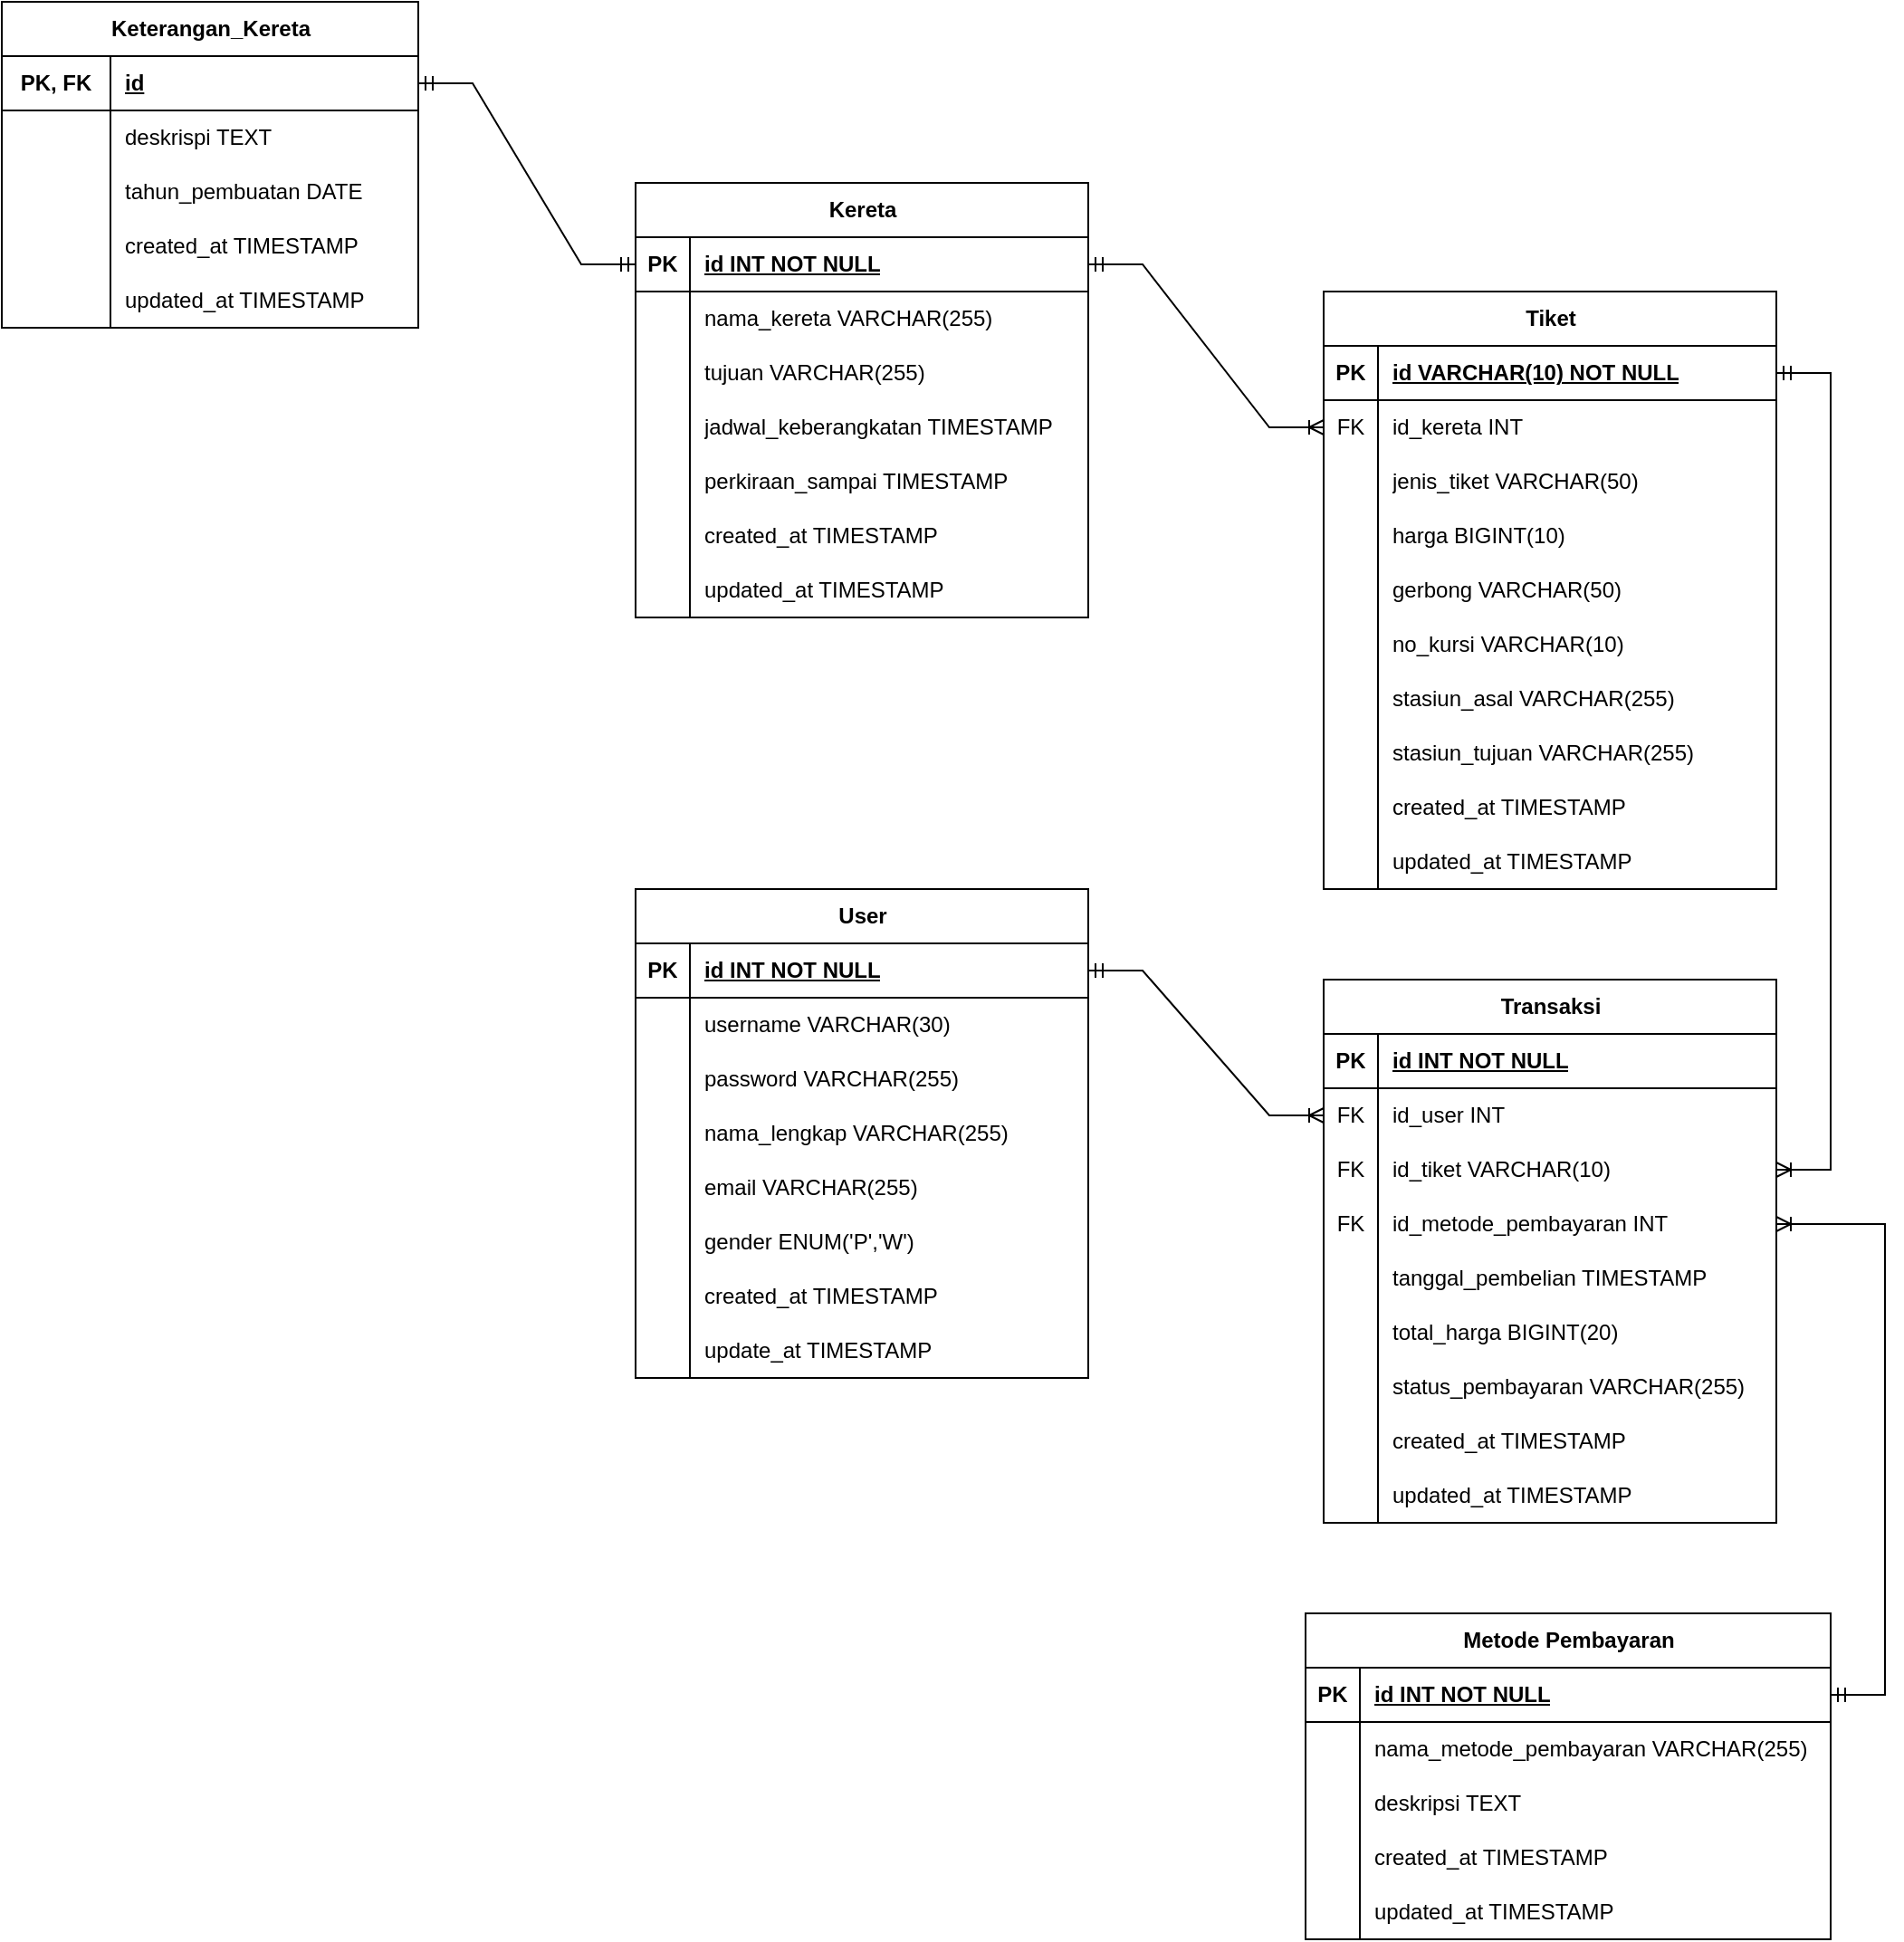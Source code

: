 <mxfile version="21.7.5" type="device">
  <diagram id="R2lEEEUBdFMjLlhIrx00" name="Page-1">
    <mxGraphModel dx="1434" dy="828" grid="1" gridSize="10" guides="1" tooltips="1" connect="1" arrows="1" fold="1" page="1" pageScale="1" pageWidth="1200" pageHeight="1600" math="0" shadow="0" extFonts="Permanent Marker^https://fonts.googleapis.com/css?family=Permanent+Marker">
      <root>
        <mxCell id="0" />
        <mxCell id="1" parent="0" />
        <mxCell id="vMFfyt6RIPxanVHHQhmu-1" value="User" style="shape=table;startSize=30;container=1;collapsible=1;childLayout=tableLayout;fixedRows=1;rowLines=0;fontStyle=1;align=center;resizeLast=1;html=1;" parent="1" vertex="1">
          <mxGeometry x="470" y="780" width="250" height="270" as="geometry" />
        </mxCell>
        <mxCell id="vMFfyt6RIPxanVHHQhmu-2" value="" style="shape=tableRow;horizontal=0;startSize=0;swimlaneHead=0;swimlaneBody=0;fillColor=none;collapsible=0;dropTarget=0;points=[[0,0.5],[1,0.5]];portConstraint=eastwest;top=0;left=0;right=0;bottom=1;" parent="vMFfyt6RIPxanVHHQhmu-1" vertex="1">
          <mxGeometry y="30" width="250" height="30" as="geometry" />
        </mxCell>
        <mxCell id="vMFfyt6RIPxanVHHQhmu-3" value="PK" style="shape=partialRectangle;connectable=0;fillColor=none;top=0;left=0;bottom=0;right=0;fontStyle=1;overflow=hidden;whiteSpace=wrap;html=1;" parent="vMFfyt6RIPxanVHHQhmu-2" vertex="1">
          <mxGeometry width="30" height="30" as="geometry">
            <mxRectangle width="30" height="30" as="alternateBounds" />
          </mxGeometry>
        </mxCell>
        <mxCell id="vMFfyt6RIPxanVHHQhmu-4" value="id INT NOT NULL" style="shape=partialRectangle;connectable=0;fillColor=none;top=0;left=0;bottom=0;right=0;align=left;spacingLeft=6;fontStyle=5;overflow=hidden;whiteSpace=wrap;html=1;" parent="vMFfyt6RIPxanVHHQhmu-2" vertex="1">
          <mxGeometry x="30" width="220" height="30" as="geometry">
            <mxRectangle width="220" height="30" as="alternateBounds" />
          </mxGeometry>
        </mxCell>
        <mxCell id="vMFfyt6RIPxanVHHQhmu-5" value="" style="shape=tableRow;horizontal=0;startSize=0;swimlaneHead=0;swimlaneBody=0;fillColor=none;collapsible=0;dropTarget=0;points=[[0,0.5],[1,0.5]];portConstraint=eastwest;top=0;left=0;right=0;bottom=0;" parent="vMFfyt6RIPxanVHHQhmu-1" vertex="1">
          <mxGeometry y="60" width="250" height="30" as="geometry" />
        </mxCell>
        <mxCell id="vMFfyt6RIPxanVHHQhmu-6" value="" style="shape=partialRectangle;connectable=0;fillColor=none;top=0;left=0;bottom=0;right=0;editable=1;overflow=hidden;whiteSpace=wrap;html=1;" parent="vMFfyt6RIPxanVHHQhmu-5" vertex="1">
          <mxGeometry width="30" height="30" as="geometry">
            <mxRectangle width="30" height="30" as="alternateBounds" />
          </mxGeometry>
        </mxCell>
        <mxCell id="vMFfyt6RIPxanVHHQhmu-7" value="username VARCHAR(30)" style="shape=partialRectangle;connectable=0;fillColor=none;top=0;left=0;bottom=0;right=0;align=left;spacingLeft=6;overflow=hidden;whiteSpace=wrap;html=1;" parent="vMFfyt6RIPxanVHHQhmu-5" vertex="1">
          <mxGeometry x="30" width="220" height="30" as="geometry">
            <mxRectangle width="220" height="30" as="alternateBounds" />
          </mxGeometry>
        </mxCell>
        <mxCell id="vMFfyt6RIPxanVHHQhmu-8" value="" style="shape=tableRow;horizontal=0;startSize=0;swimlaneHead=0;swimlaneBody=0;fillColor=none;collapsible=0;dropTarget=0;points=[[0,0.5],[1,0.5]];portConstraint=eastwest;top=0;left=0;right=0;bottom=0;" parent="vMFfyt6RIPxanVHHQhmu-1" vertex="1">
          <mxGeometry y="90" width="250" height="30" as="geometry" />
        </mxCell>
        <mxCell id="vMFfyt6RIPxanVHHQhmu-9" value="" style="shape=partialRectangle;connectable=0;fillColor=none;top=0;left=0;bottom=0;right=0;editable=1;overflow=hidden;whiteSpace=wrap;html=1;" parent="vMFfyt6RIPxanVHHQhmu-8" vertex="1">
          <mxGeometry width="30" height="30" as="geometry">
            <mxRectangle width="30" height="30" as="alternateBounds" />
          </mxGeometry>
        </mxCell>
        <mxCell id="vMFfyt6RIPxanVHHQhmu-10" value="password VARCHAR(255)" style="shape=partialRectangle;connectable=0;fillColor=none;top=0;left=0;bottom=0;right=0;align=left;spacingLeft=6;overflow=hidden;whiteSpace=wrap;html=1;" parent="vMFfyt6RIPxanVHHQhmu-8" vertex="1">
          <mxGeometry x="30" width="220" height="30" as="geometry">
            <mxRectangle width="220" height="30" as="alternateBounds" />
          </mxGeometry>
        </mxCell>
        <mxCell id="vMFfyt6RIPxanVHHQhmu-11" value="" style="shape=tableRow;horizontal=0;startSize=0;swimlaneHead=0;swimlaneBody=0;fillColor=none;collapsible=0;dropTarget=0;points=[[0,0.5],[1,0.5]];portConstraint=eastwest;top=0;left=0;right=0;bottom=0;" parent="vMFfyt6RIPxanVHHQhmu-1" vertex="1">
          <mxGeometry y="120" width="250" height="30" as="geometry" />
        </mxCell>
        <mxCell id="vMFfyt6RIPxanVHHQhmu-12" value="" style="shape=partialRectangle;connectable=0;fillColor=none;top=0;left=0;bottom=0;right=0;editable=1;overflow=hidden;whiteSpace=wrap;html=1;" parent="vMFfyt6RIPxanVHHQhmu-11" vertex="1">
          <mxGeometry width="30" height="30" as="geometry">
            <mxRectangle width="30" height="30" as="alternateBounds" />
          </mxGeometry>
        </mxCell>
        <mxCell id="vMFfyt6RIPxanVHHQhmu-13" value="nama_lengkap VARCHAR(255)" style="shape=partialRectangle;connectable=0;fillColor=none;top=0;left=0;bottom=0;right=0;align=left;spacingLeft=6;overflow=hidden;whiteSpace=wrap;html=1;" parent="vMFfyt6RIPxanVHHQhmu-11" vertex="1">
          <mxGeometry x="30" width="220" height="30" as="geometry">
            <mxRectangle width="220" height="30" as="alternateBounds" />
          </mxGeometry>
        </mxCell>
        <mxCell id="vMFfyt6RIPxanVHHQhmu-17" style="shape=tableRow;horizontal=0;startSize=0;swimlaneHead=0;swimlaneBody=0;fillColor=none;collapsible=0;dropTarget=0;points=[[0,0.5],[1,0.5]];portConstraint=eastwest;top=0;left=0;right=0;bottom=0;" parent="vMFfyt6RIPxanVHHQhmu-1" vertex="1">
          <mxGeometry y="150" width="250" height="30" as="geometry" />
        </mxCell>
        <mxCell id="vMFfyt6RIPxanVHHQhmu-18" style="shape=partialRectangle;connectable=0;fillColor=none;top=0;left=0;bottom=0;right=0;editable=1;overflow=hidden;whiteSpace=wrap;html=1;" parent="vMFfyt6RIPxanVHHQhmu-17" vertex="1">
          <mxGeometry width="30" height="30" as="geometry">
            <mxRectangle width="30" height="30" as="alternateBounds" />
          </mxGeometry>
        </mxCell>
        <mxCell id="vMFfyt6RIPxanVHHQhmu-19" value="email VARCHAR(255)" style="shape=partialRectangle;connectable=0;fillColor=none;top=0;left=0;bottom=0;right=0;align=left;spacingLeft=6;overflow=hidden;whiteSpace=wrap;html=1;" parent="vMFfyt6RIPxanVHHQhmu-17" vertex="1">
          <mxGeometry x="30" width="220" height="30" as="geometry">
            <mxRectangle width="220" height="30" as="alternateBounds" />
          </mxGeometry>
        </mxCell>
        <mxCell id="vMFfyt6RIPxanVHHQhmu-20" style="shape=tableRow;horizontal=0;startSize=0;swimlaneHead=0;swimlaneBody=0;fillColor=none;collapsible=0;dropTarget=0;points=[[0,0.5],[1,0.5]];portConstraint=eastwest;top=0;left=0;right=0;bottom=0;" parent="vMFfyt6RIPxanVHHQhmu-1" vertex="1">
          <mxGeometry y="180" width="250" height="30" as="geometry" />
        </mxCell>
        <mxCell id="vMFfyt6RIPxanVHHQhmu-21" style="shape=partialRectangle;connectable=0;fillColor=none;top=0;left=0;bottom=0;right=0;editable=1;overflow=hidden;whiteSpace=wrap;html=1;" parent="vMFfyt6RIPxanVHHQhmu-20" vertex="1">
          <mxGeometry width="30" height="30" as="geometry">
            <mxRectangle width="30" height="30" as="alternateBounds" />
          </mxGeometry>
        </mxCell>
        <mxCell id="vMFfyt6RIPxanVHHQhmu-22" value="gender ENUM(&#39;P&#39;,&#39;W&#39;)" style="shape=partialRectangle;connectable=0;fillColor=none;top=0;left=0;bottom=0;right=0;align=left;spacingLeft=6;overflow=hidden;whiteSpace=wrap;html=1;" parent="vMFfyt6RIPxanVHHQhmu-20" vertex="1">
          <mxGeometry x="30" width="220" height="30" as="geometry">
            <mxRectangle width="220" height="30" as="alternateBounds" />
          </mxGeometry>
        </mxCell>
        <mxCell id="vMFfyt6RIPxanVHHQhmu-173" style="shape=tableRow;horizontal=0;startSize=0;swimlaneHead=0;swimlaneBody=0;fillColor=none;collapsible=0;dropTarget=0;points=[[0,0.5],[1,0.5]];portConstraint=eastwest;top=0;left=0;right=0;bottom=0;" parent="vMFfyt6RIPxanVHHQhmu-1" vertex="1">
          <mxGeometry y="210" width="250" height="30" as="geometry" />
        </mxCell>
        <mxCell id="vMFfyt6RIPxanVHHQhmu-174" style="shape=partialRectangle;connectable=0;fillColor=none;top=0;left=0;bottom=0;right=0;editable=1;overflow=hidden;whiteSpace=wrap;html=1;" parent="vMFfyt6RIPxanVHHQhmu-173" vertex="1">
          <mxGeometry width="30" height="30" as="geometry">
            <mxRectangle width="30" height="30" as="alternateBounds" />
          </mxGeometry>
        </mxCell>
        <mxCell id="vMFfyt6RIPxanVHHQhmu-175" value="created_at TIMESTAMP" style="shape=partialRectangle;connectable=0;fillColor=none;top=0;left=0;bottom=0;right=0;align=left;spacingLeft=6;overflow=hidden;whiteSpace=wrap;html=1;" parent="vMFfyt6RIPxanVHHQhmu-173" vertex="1">
          <mxGeometry x="30" width="220" height="30" as="geometry">
            <mxRectangle width="220" height="30" as="alternateBounds" />
          </mxGeometry>
        </mxCell>
        <mxCell id="vMFfyt6RIPxanVHHQhmu-176" style="shape=tableRow;horizontal=0;startSize=0;swimlaneHead=0;swimlaneBody=0;fillColor=none;collapsible=0;dropTarget=0;points=[[0,0.5],[1,0.5]];portConstraint=eastwest;top=0;left=0;right=0;bottom=0;" parent="vMFfyt6RIPxanVHHQhmu-1" vertex="1">
          <mxGeometry y="240" width="250" height="30" as="geometry" />
        </mxCell>
        <mxCell id="vMFfyt6RIPxanVHHQhmu-177" style="shape=partialRectangle;connectable=0;fillColor=none;top=0;left=0;bottom=0;right=0;editable=1;overflow=hidden;whiteSpace=wrap;html=1;" parent="vMFfyt6RIPxanVHHQhmu-176" vertex="1">
          <mxGeometry width="30" height="30" as="geometry">
            <mxRectangle width="30" height="30" as="alternateBounds" />
          </mxGeometry>
        </mxCell>
        <mxCell id="vMFfyt6RIPxanVHHQhmu-178" value="update_at TIMESTAMP" style="shape=partialRectangle;connectable=0;fillColor=none;top=0;left=0;bottom=0;right=0;align=left;spacingLeft=6;overflow=hidden;whiteSpace=wrap;html=1;" parent="vMFfyt6RIPxanVHHQhmu-176" vertex="1">
          <mxGeometry x="30" width="220" height="30" as="geometry">
            <mxRectangle width="220" height="30" as="alternateBounds" />
          </mxGeometry>
        </mxCell>
        <mxCell id="vMFfyt6RIPxanVHHQhmu-23" value="Transaksi" style="shape=table;startSize=30;container=1;collapsible=1;childLayout=tableLayout;fixedRows=1;rowLines=0;fontStyle=1;align=center;resizeLast=1;html=1;" parent="1" vertex="1">
          <mxGeometry x="850" y="830" width="250" height="300" as="geometry" />
        </mxCell>
        <mxCell id="vMFfyt6RIPxanVHHQhmu-24" value="" style="shape=tableRow;horizontal=0;startSize=0;swimlaneHead=0;swimlaneBody=0;fillColor=none;collapsible=0;dropTarget=0;points=[[0,0.5],[1,0.5]];portConstraint=eastwest;top=0;left=0;right=0;bottom=1;" parent="vMFfyt6RIPxanVHHQhmu-23" vertex="1">
          <mxGeometry y="30" width="250" height="30" as="geometry" />
        </mxCell>
        <mxCell id="vMFfyt6RIPxanVHHQhmu-25" value="PK" style="shape=partialRectangle;connectable=0;fillColor=none;top=0;left=0;bottom=0;right=0;fontStyle=1;overflow=hidden;whiteSpace=wrap;html=1;" parent="vMFfyt6RIPxanVHHQhmu-24" vertex="1">
          <mxGeometry width="30" height="30" as="geometry">
            <mxRectangle width="30" height="30" as="alternateBounds" />
          </mxGeometry>
        </mxCell>
        <mxCell id="vMFfyt6RIPxanVHHQhmu-26" value="id INT NOT NULL" style="shape=partialRectangle;connectable=0;fillColor=none;top=0;left=0;bottom=0;right=0;align=left;spacingLeft=6;fontStyle=5;overflow=hidden;whiteSpace=wrap;html=1;" parent="vMFfyt6RIPxanVHHQhmu-24" vertex="1">
          <mxGeometry x="30" width="220" height="30" as="geometry">
            <mxRectangle width="220" height="30" as="alternateBounds" />
          </mxGeometry>
        </mxCell>
        <mxCell id="vMFfyt6RIPxanVHHQhmu-27" value="" style="shape=tableRow;horizontal=0;startSize=0;swimlaneHead=0;swimlaneBody=0;fillColor=none;collapsible=0;dropTarget=0;points=[[0,0.5],[1,0.5]];portConstraint=eastwest;top=0;left=0;right=0;bottom=0;" parent="vMFfyt6RIPxanVHHQhmu-23" vertex="1">
          <mxGeometry y="60" width="250" height="30" as="geometry" />
        </mxCell>
        <mxCell id="vMFfyt6RIPxanVHHQhmu-28" value="FK" style="shape=partialRectangle;connectable=0;fillColor=none;top=0;left=0;bottom=0;right=0;editable=1;overflow=hidden;whiteSpace=wrap;html=1;" parent="vMFfyt6RIPxanVHHQhmu-27" vertex="1">
          <mxGeometry width="30" height="30" as="geometry">
            <mxRectangle width="30" height="30" as="alternateBounds" />
          </mxGeometry>
        </mxCell>
        <mxCell id="vMFfyt6RIPxanVHHQhmu-29" value="id_user INT" style="shape=partialRectangle;connectable=0;fillColor=none;top=0;left=0;bottom=0;right=0;align=left;spacingLeft=6;overflow=hidden;whiteSpace=wrap;html=1;" parent="vMFfyt6RIPxanVHHQhmu-27" vertex="1">
          <mxGeometry x="30" width="220" height="30" as="geometry">
            <mxRectangle width="220" height="30" as="alternateBounds" />
          </mxGeometry>
        </mxCell>
        <mxCell id="vMFfyt6RIPxanVHHQhmu-30" value="" style="shape=tableRow;horizontal=0;startSize=0;swimlaneHead=0;swimlaneBody=0;fillColor=none;collapsible=0;dropTarget=0;points=[[0,0.5],[1,0.5]];portConstraint=eastwest;top=0;left=0;right=0;bottom=0;" parent="vMFfyt6RIPxanVHHQhmu-23" vertex="1">
          <mxGeometry y="90" width="250" height="30" as="geometry" />
        </mxCell>
        <mxCell id="vMFfyt6RIPxanVHHQhmu-31" value="FK" style="shape=partialRectangle;connectable=0;fillColor=none;top=0;left=0;bottom=0;right=0;editable=1;overflow=hidden;whiteSpace=wrap;html=1;" parent="vMFfyt6RIPxanVHHQhmu-30" vertex="1">
          <mxGeometry width="30" height="30" as="geometry">
            <mxRectangle width="30" height="30" as="alternateBounds" />
          </mxGeometry>
        </mxCell>
        <mxCell id="vMFfyt6RIPxanVHHQhmu-32" value="id_tiket VARCHAR(10)" style="shape=partialRectangle;connectable=0;fillColor=none;top=0;left=0;bottom=0;right=0;align=left;spacingLeft=6;overflow=hidden;whiteSpace=wrap;html=1;" parent="vMFfyt6RIPxanVHHQhmu-30" vertex="1">
          <mxGeometry x="30" width="220" height="30" as="geometry">
            <mxRectangle width="220" height="30" as="alternateBounds" />
          </mxGeometry>
        </mxCell>
        <mxCell id="vMFfyt6RIPxanVHHQhmu-160" style="shape=tableRow;horizontal=0;startSize=0;swimlaneHead=0;swimlaneBody=0;fillColor=none;collapsible=0;dropTarget=0;points=[[0,0.5],[1,0.5]];portConstraint=eastwest;top=0;left=0;right=0;bottom=0;" parent="vMFfyt6RIPxanVHHQhmu-23" vertex="1">
          <mxGeometry y="120" width="250" height="30" as="geometry" />
        </mxCell>
        <mxCell id="vMFfyt6RIPxanVHHQhmu-161" value="FK" style="shape=partialRectangle;connectable=0;fillColor=none;top=0;left=0;bottom=0;right=0;editable=1;overflow=hidden;whiteSpace=wrap;html=1;" parent="vMFfyt6RIPxanVHHQhmu-160" vertex="1">
          <mxGeometry width="30" height="30" as="geometry">
            <mxRectangle width="30" height="30" as="alternateBounds" />
          </mxGeometry>
        </mxCell>
        <mxCell id="vMFfyt6RIPxanVHHQhmu-162" value="id_metode_pembayaran INT" style="shape=partialRectangle;connectable=0;fillColor=none;top=0;left=0;bottom=0;right=0;align=left;spacingLeft=6;overflow=hidden;whiteSpace=wrap;html=1;" parent="vMFfyt6RIPxanVHHQhmu-160" vertex="1">
          <mxGeometry x="30" width="220" height="30" as="geometry">
            <mxRectangle width="220" height="30" as="alternateBounds" />
          </mxGeometry>
        </mxCell>
        <mxCell id="vMFfyt6RIPxanVHHQhmu-95" style="shape=tableRow;horizontal=0;startSize=0;swimlaneHead=0;swimlaneBody=0;fillColor=none;collapsible=0;dropTarget=0;points=[[0,0.5],[1,0.5]];portConstraint=eastwest;top=0;left=0;right=0;bottom=0;" parent="vMFfyt6RIPxanVHHQhmu-23" vertex="1">
          <mxGeometry y="150" width="250" height="30" as="geometry" />
        </mxCell>
        <mxCell id="vMFfyt6RIPxanVHHQhmu-96" style="shape=partialRectangle;connectable=0;fillColor=none;top=0;left=0;bottom=0;right=0;editable=1;overflow=hidden;whiteSpace=wrap;html=1;" parent="vMFfyt6RIPxanVHHQhmu-95" vertex="1">
          <mxGeometry width="30" height="30" as="geometry">
            <mxRectangle width="30" height="30" as="alternateBounds" />
          </mxGeometry>
        </mxCell>
        <mxCell id="vMFfyt6RIPxanVHHQhmu-97" value="tanggal_pembelian TIMESTAMP" style="shape=partialRectangle;connectable=0;fillColor=none;top=0;left=0;bottom=0;right=0;align=left;spacingLeft=6;overflow=hidden;whiteSpace=wrap;html=1;" parent="vMFfyt6RIPxanVHHQhmu-95" vertex="1">
          <mxGeometry x="30" width="220" height="30" as="geometry">
            <mxRectangle width="220" height="30" as="alternateBounds" />
          </mxGeometry>
        </mxCell>
        <mxCell id="sdWksJuaHMuoioeB_f7W-30" style="shape=tableRow;horizontal=0;startSize=0;swimlaneHead=0;swimlaneBody=0;fillColor=none;collapsible=0;dropTarget=0;points=[[0,0.5],[1,0.5]];portConstraint=eastwest;top=0;left=0;right=0;bottom=0;" parent="vMFfyt6RIPxanVHHQhmu-23" vertex="1">
          <mxGeometry y="180" width="250" height="30" as="geometry" />
        </mxCell>
        <mxCell id="sdWksJuaHMuoioeB_f7W-31" style="shape=partialRectangle;connectable=0;fillColor=none;top=0;left=0;bottom=0;right=0;editable=1;overflow=hidden;whiteSpace=wrap;html=1;" parent="sdWksJuaHMuoioeB_f7W-30" vertex="1">
          <mxGeometry width="30" height="30" as="geometry">
            <mxRectangle width="30" height="30" as="alternateBounds" />
          </mxGeometry>
        </mxCell>
        <mxCell id="sdWksJuaHMuoioeB_f7W-32" value="total_harga BIGINT(20)" style="shape=partialRectangle;connectable=0;fillColor=none;top=0;left=0;bottom=0;right=0;align=left;spacingLeft=6;overflow=hidden;whiteSpace=wrap;html=1;" parent="sdWksJuaHMuoioeB_f7W-30" vertex="1">
          <mxGeometry x="30" width="220" height="30" as="geometry">
            <mxRectangle width="220" height="30" as="alternateBounds" />
          </mxGeometry>
        </mxCell>
        <mxCell id="vMFfyt6RIPxanVHHQhmu-203" style="shape=tableRow;horizontal=0;startSize=0;swimlaneHead=0;swimlaneBody=0;fillColor=none;collapsible=0;dropTarget=0;points=[[0,0.5],[1,0.5]];portConstraint=eastwest;top=0;left=0;right=0;bottom=0;" parent="vMFfyt6RIPxanVHHQhmu-23" vertex="1">
          <mxGeometry y="210" width="250" height="30" as="geometry" />
        </mxCell>
        <mxCell id="vMFfyt6RIPxanVHHQhmu-204" style="shape=partialRectangle;connectable=0;fillColor=none;top=0;left=0;bottom=0;right=0;editable=1;overflow=hidden;whiteSpace=wrap;html=1;" parent="vMFfyt6RIPxanVHHQhmu-203" vertex="1">
          <mxGeometry width="30" height="30" as="geometry">
            <mxRectangle width="30" height="30" as="alternateBounds" />
          </mxGeometry>
        </mxCell>
        <mxCell id="vMFfyt6RIPxanVHHQhmu-205" value="status_pembayaran VARCHAR(255)" style="shape=partialRectangle;connectable=0;fillColor=none;top=0;left=0;bottom=0;right=0;align=left;spacingLeft=6;overflow=hidden;whiteSpace=wrap;html=1;" parent="vMFfyt6RIPxanVHHQhmu-203" vertex="1">
          <mxGeometry x="30" width="220" height="30" as="geometry">
            <mxRectangle width="220" height="30" as="alternateBounds" />
          </mxGeometry>
        </mxCell>
        <mxCell id="sdWksJuaHMuoioeB_f7W-18" style="shape=tableRow;horizontal=0;startSize=0;swimlaneHead=0;swimlaneBody=0;fillColor=none;collapsible=0;dropTarget=0;points=[[0,0.5],[1,0.5]];portConstraint=eastwest;top=0;left=0;right=0;bottom=0;" parent="vMFfyt6RIPxanVHHQhmu-23" vertex="1">
          <mxGeometry y="240" width="250" height="30" as="geometry" />
        </mxCell>
        <mxCell id="sdWksJuaHMuoioeB_f7W-19" style="shape=partialRectangle;connectable=0;fillColor=none;top=0;left=0;bottom=0;right=0;editable=1;overflow=hidden;whiteSpace=wrap;html=1;" parent="sdWksJuaHMuoioeB_f7W-18" vertex="1">
          <mxGeometry width="30" height="30" as="geometry">
            <mxRectangle width="30" height="30" as="alternateBounds" />
          </mxGeometry>
        </mxCell>
        <mxCell id="sdWksJuaHMuoioeB_f7W-20" value="created_at TIMESTAMP" style="shape=partialRectangle;connectable=0;fillColor=none;top=0;left=0;bottom=0;right=0;align=left;spacingLeft=6;overflow=hidden;whiteSpace=wrap;html=1;" parent="sdWksJuaHMuoioeB_f7W-18" vertex="1">
          <mxGeometry x="30" width="220" height="30" as="geometry">
            <mxRectangle width="220" height="30" as="alternateBounds" />
          </mxGeometry>
        </mxCell>
        <mxCell id="sdWksJuaHMuoioeB_f7W-21" style="shape=tableRow;horizontal=0;startSize=0;swimlaneHead=0;swimlaneBody=0;fillColor=none;collapsible=0;dropTarget=0;points=[[0,0.5],[1,0.5]];portConstraint=eastwest;top=0;left=0;right=0;bottom=0;" parent="vMFfyt6RIPxanVHHQhmu-23" vertex="1">
          <mxGeometry y="270" width="250" height="30" as="geometry" />
        </mxCell>
        <mxCell id="sdWksJuaHMuoioeB_f7W-22" style="shape=partialRectangle;connectable=0;fillColor=none;top=0;left=0;bottom=0;right=0;editable=1;overflow=hidden;whiteSpace=wrap;html=1;" parent="sdWksJuaHMuoioeB_f7W-21" vertex="1">
          <mxGeometry width="30" height="30" as="geometry">
            <mxRectangle width="30" height="30" as="alternateBounds" />
          </mxGeometry>
        </mxCell>
        <mxCell id="sdWksJuaHMuoioeB_f7W-23" value="updated_at TIMESTAMP" style="shape=partialRectangle;connectable=0;fillColor=none;top=0;left=0;bottom=0;right=0;align=left;spacingLeft=6;overflow=hidden;whiteSpace=wrap;html=1;" parent="sdWksJuaHMuoioeB_f7W-21" vertex="1">
          <mxGeometry x="30" width="220" height="30" as="geometry">
            <mxRectangle width="220" height="30" as="alternateBounds" />
          </mxGeometry>
        </mxCell>
        <mxCell id="vMFfyt6RIPxanVHHQhmu-36" value="Tiket" style="shape=table;startSize=30;container=1;collapsible=1;childLayout=tableLayout;fixedRows=1;rowLines=0;fontStyle=1;align=center;resizeLast=1;html=1;" parent="1" vertex="1">
          <mxGeometry x="850" y="450" width="250" height="330" as="geometry" />
        </mxCell>
        <mxCell id="vMFfyt6RIPxanVHHQhmu-37" value="" style="shape=tableRow;horizontal=0;startSize=0;swimlaneHead=0;swimlaneBody=0;fillColor=none;collapsible=0;dropTarget=0;points=[[0,0.5],[1,0.5]];portConstraint=eastwest;top=0;left=0;right=0;bottom=1;" parent="vMFfyt6RIPxanVHHQhmu-36" vertex="1">
          <mxGeometry y="30" width="250" height="30" as="geometry" />
        </mxCell>
        <mxCell id="vMFfyt6RIPxanVHHQhmu-38" value="PK" style="shape=partialRectangle;connectable=0;fillColor=none;top=0;left=0;bottom=0;right=0;fontStyle=1;overflow=hidden;whiteSpace=wrap;html=1;" parent="vMFfyt6RIPxanVHHQhmu-37" vertex="1">
          <mxGeometry width="30" height="30" as="geometry">
            <mxRectangle width="30" height="30" as="alternateBounds" />
          </mxGeometry>
        </mxCell>
        <mxCell id="vMFfyt6RIPxanVHHQhmu-39" value="id VARCHAR(10) NOT NULL" style="shape=partialRectangle;connectable=0;fillColor=none;top=0;left=0;bottom=0;right=0;align=left;spacingLeft=6;fontStyle=5;overflow=hidden;whiteSpace=wrap;html=1;" parent="vMFfyt6RIPxanVHHQhmu-37" vertex="1">
          <mxGeometry x="30" width="220" height="30" as="geometry">
            <mxRectangle width="220" height="30" as="alternateBounds" />
          </mxGeometry>
        </mxCell>
        <mxCell id="vMFfyt6RIPxanVHHQhmu-89" style="shape=tableRow;horizontal=0;startSize=0;swimlaneHead=0;swimlaneBody=0;fillColor=none;collapsible=0;dropTarget=0;points=[[0,0.5],[1,0.5]];portConstraint=eastwest;top=0;left=0;right=0;bottom=0;" parent="vMFfyt6RIPxanVHHQhmu-36" vertex="1">
          <mxGeometry y="60" width="250" height="30" as="geometry" />
        </mxCell>
        <mxCell id="vMFfyt6RIPxanVHHQhmu-90" value="FK" style="shape=partialRectangle;connectable=0;fillColor=none;top=0;left=0;bottom=0;right=0;editable=1;overflow=hidden;whiteSpace=wrap;html=1;" parent="vMFfyt6RIPxanVHHQhmu-89" vertex="1">
          <mxGeometry width="30" height="30" as="geometry">
            <mxRectangle width="30" height="30" as="alternateBounds" />
          </mxGeometry>
        </mxCell>
        <mxCell id="vMFfyt6RIPxanVHHQhmu-91" value="id_kereta INT" style="shape=partialRectangle;connectable=0;fillColor=none;top=0;left=0;bottom=0;right=0;align=left;spacingLeft=6;overflow=hidden;whiteSpace=wrap;html=1;" parent="vMFfyt6RIPxanVHHQhmu-89" vertex="1">
          <mxGeometry x="30" width="220" height="30" as="geometry">
            <mxRectangle width="220" height="30" as="alternateBounds" />
          </mxGeometry>
        </mxCell>
        <mxCell id="vMFfyt6RIPxanVHHQhmu-40" value="" style="shape=tableRow;horizontal=0;startSize=0;swimlaneHead=0;swimlaneBody=0;fillColor=none;collapsible=0;dropTarget=0;points=[[0,0.5],[1,0.5]];portConstraint=eastwest;top=0;left=0;right=0;bottom=0;" parent="vMFfyt6RIPxanVHHQhmu-36" vertex="1">
          <mxGeometry y="90" width="250" height="30" as="geometry" />
        </mxCell>
        <mxCell id="vMFfyt6RIPxanVHHQhmu-41" value="" style="shape=partialRectangle;connectable=0;fillColor=none;top=0;left=0;bottom=0;right=0;editable=1;overflow=hidden;whiteSpace=wrap;html=1;" parent="vMFfyt6RIPxanVHHQhmu-40" vertex="1">
          <mxGeometry width="30" height="30" as="geometry">
            <mxRectangle width="30" height="30" as="alternateBounds" />
          </mxGeometry>
        </mxCell>
        <mxCell id="vMFfyt6RIPxanVHHQhmu-42" value="jenis_tiket VARCHAR(50)" style="shape=partialRectangle;connectable=0;fillColor=none;top=0;left=0;bottom=0;right=0;align=left;spacingLeft=6;overflow=hidden;whiteSpace=wrap;html=1;" parent="vMFfyt6RIPxanVHHQhmu-40" vertex="1">
          <mxGeometry x="30" width="220" height="30" as="geometry">
            <mxRectangle width="220" height="30" as="alternateBounds" />
          </mxGeometry>
        </mxCell>
        <mxCell id="vMFfyt6RIPxanVHHQhmu-197" style="shape=tableRow;horizontal=0;startSize=0;swimlaneHead=0;swimlaneBody=0;fillColor=none;collapsible=0;dropTarget=0;points=[[0,0.5],[1,0.5]];portConstraint=eastwest;top=0;left=0;right=0;bottom=0;" parent="vMFfyt6RIPxanVHHQhmu-36" vertex="1">
          <mxGeometry y="120" width="250" height="30" as="geometry" />
        </mxCell>
        <mxCell id="vMFfyt6RIPxanVHHQhmu-198" style="shape=partialRectangle;connectable=0;fillColor=none;top=0;left=0;bottom=0;right=0;editable=1;overflow=hidden;whiteSpace=wrap;html=1;" parent="vMFfyt6RIPxanVHHQhmu-197" vertex="1">
          <mxGeometry width="30" height="30" as="geometry">
            <mxRectangle width="30" height="30" as="alternateBounds" />
          </mxGeometry>
        </mxCell>
        <mxCell id="vMFfyt6RIPxanVHHQhmu-199" value="harga BIGINT(10)" style="shape=partialRectangle;connectable=0;fillColor=none;top=0;left=0;bottom=0;right=0;align=left;spacingLeft=6;overflow=hidden;whiteSpace=wrap;html=1;" parent="vMFfyt6RIPxanVHHQhmu-197" vertex="1">
          <mxGeometry x="30" width="220" height="30" as="geometry">
            <mxRectangle width="220" height="30" as="alternateBounds" />
          </mxGeometry>
        </mxCell>
        <mxCell id="vMFfyt6RIPxanVHHQhmu-164" style="shape=tableRow;horizontal=0;startSize=0;swimlaneHead=0;swimlaneBody=0;fillColor=none;collapsible=0;dropTarget=0;points=[[0,0.5],[1,0.5]];portConstraint=eastwest;top=0;left=0;right=0;bottom=0;" parent="vMFfyt6RIPxanVHHQhmu-36" vertex="1">
          <mxGeometry y="150" width="250" height="30" as="geometry" />
        </mxCell>
        <mxCell id="vMFfyt6RIPxanVHHQhmu-165" style="shape=partialRectangle;connectable=0;fillColor=none;top=0;left=0;bottom=0;right=0;editable=1;overflow=hidden;whiteSpace=wrap;html=1;" parent="vMFfyt6RIPxanVHHQhmu-164" vertex="1">
          <mxGeometry width="30" height="30" as="geometry">
            <mxRectangle width="30" height="30" as="alternateBounds" />
          </mxGeometry>
        </mxCell>
        <mxCell id="vMFfyt6RIPxanVHHQhmu-166" value="gerbong VARCHAR(50)" style="shape=partialRectangle;connectable=0;fillColor=none;top=0;left=0;bottom=0;right=0;align=left;spacingLeft=6;overflow=hidden;whiteSpace=wrap;html=1;" parent="vMFfyt6RIPxanVHHQhmu-164" vertex="1">
          <mxGeometry x="30" width="220" height="30" as="geometry">
            <mxRectangle width="220" height="30" as="alternateBounds" />
          </mxGeometry>
        </mxCell>
        <mxCell id="vMFfyt6RIPxanVHHQhmu-43" value="" style="shape=tableRow;horizontal=0;startSize=0;swimlaneHead=0;swimlaneBody=0;fillColor=none;collapsible=0;dropTarget=0;points=[[0,0.5],[1,0.5]];portConstraint=eastwest;top=0;left=0;right=0;bottom=0;" parent="vMFfyt6RIPxanVHHQhmu-36" vertex="1">
          <mxGeometry y="180" width="250" height="30" as="geometry" />
        </mxCell>
        <mxCell id="vMFfyt6RIPxanVHHQhmu-44" value="" style="shape=partialRectangle;connectable=0;fillColor=none;top=0;left=0;bottom=0;right=0;editable=1;overflow=hidden;whiteSpace=wrap;html=1;" parent="vMFfyt6RIPxanVHHQhmu-43" vertex="1">
          <mxGeometry width="30" height="30" as="geometry">
            <mxRectangle width="30" height="30" as="alternateBounds" />
          </mxGeometry>
        </mxCell>
        <mxCell id="vMFfyt6RIPxanVHHQhmu-45" value="no_kursi VARCHAR(10)" style="shape=partialRectangle;connectable=0;fillColor=none;top=0;left=0;bottom=0;right=0;align=left;spacingLeft=6;overflow=hidden;whiteSpace=wrap;html=1;" parent="vMFfyt6RIPxanVHHQhmu-43" vertex="1">
          <mxGeometry x="30" width="220" height="30" as="geometry">
            <mxRectangle width="220" height="30" as="alternateBounds" />
          </mxGeometry>
        </mxCell>
        <mxCell id="vMFfyt6RIPxanVHHQhmu-167" style="shape=tableRow;horizontal=0;startSize=0;swimlaneHead=0;swimlaneBody=0;fillColor=none;collapsible=0;dropTarget=0;points=[[0,0.5],[1,0.5]];portConstraint=eastwest;top=0;left=0;right=0;bottom=0;" parent="vMFfyt6RIPxanVHHQhmu-36" vertex="1">
          <mxGeometry y="210" width="250" height="30" as="geometry" />
        </mxCell>
        <mxCell id="vMFfyt6RIPxanVHHQhmu-168" style="shape=partialRectangle;connectable=0;fillColor=none;top=0;left=0;bottom=0;right=0;editable=1;overflow=hidden;whiteSpace=wrap;html=1;" parent="vMFfyt6RIPxanVHHQhmu-167" vertex="1">
          <mxGeometry width="30" height="30" as="geometry">
            <mxRectangle width="30" height="30" as="alternateBounds" />
          </mxGeometry>
        </mxCell>
        <mxCell id="vMFfyt6RIPxanVHHQhmu-169" value="stasiun_asal VARCHAR(255)" style="shape=partialRectangle;connectable=0;fillColor=none;top=0;left=0;bottom=0;right=0;align=left;spacingLeft=6;overflow=hidden;whiteSpace=wrap;html=1;" parent="vMFfyt6RIPxanVHHQhmu-167" vertex="1">
          <mxGeometry x="30" width="220" height="30" as="geometry">
            <mxRectangle width="220" height="30" as="alternateBounds" />
          </mxGeometry>
        </mxCell>
        <mxCell id="vMFfyt6RIPxanVHHQhmu-170" style="shape=tableRow;horizontal=0;startSize=0;swimlaneHead=0;swimlaneBody=0;fillColor=none;collapsible=0;dropTarget=0;points=[[0,0.5],[1,0.5]];portConstraint=eastwest;top=0;left=0;right=0;bottom=0;" parent="vMFfyt6RIPxanVHHQhmu-36" vertex="1">
          <mxGeometry y="240" width="250" height="30" as="geometry" />
        </mxCell>
        <mxCell id="vMFfyt6RIPxanVHHQhmu-171" style="shape=partialRectangle;connectable=0;fillColor=none;top=0;left=0;bottom=0;right=0;editable=1;overflow=hidden;whiteSpace=wrap;html=1;" parent="vMFfyt6RIPxanVHHQhmu-170" vertex="1">
          <mxGeometry width="30" height="30" as="geometry">
            <mxRectangle width="30" height="30" as="alternateBounds" />
          </mxGeometry>
        </mxCell>
        <mxCell id="vMFfyt6RIPxanVHHQhmu-172" value="stasiun_tujuan VARCHAR(255)" style="shape=partialRectangle;connectable=0;fillColor=none;top=0;left=0;bottom=0;right=0;align=left;spacingLeft=6;overflow=hidden;whiteSpace=wrap;html=1;" parent="vMFfyt6RIPxanVHHQhmu-170" vertex="1">
          <mxGeometry x="30" width="220" height="30" as="geometry">
            <mxRectangle width="220" height="30" as="alternateBounds" />
          </mxGeometry>
        </mxCell>
        <mxCell id="sdWksJuaHMuoioeB_f7W-24" style="shape=tableRow;horizontal=0;startSize=0;swimlaneHead=0;swimlaneBody=0;fillColor=none;collapsible=0;dropTarget=0;points=[[0,0.5],[1,0.5]];portConstraint=eastwest;top=0;left=0;right=0;bottom=0;" parent="vMFfyt6RIPxanVHHQhmu-36" vertex="1">
          <mxGeometry y="270" width="250" height="30" as="geometry" />
        </mxCell>
        <mxCell id="sdWksJuaHMuoioeB_f7W-25" style="shape=partialRectangle;connectable=0;fillColor=none;top=0;left=0;bottom=0;right=0;editable=1;overflow=hidden;whiteSpace=wrap;html=1;" parent="sdWksJuaHMuoioeB_f7W-24" vertex="1">
          <mxGeometry width="30" height="30" as="geometry">
            <mxRectangle width="30" height="30" as="alternateBounds" />
          </mxGeometry>
        </mxCell>
        <mxCell id="sdWksJuaHMuoioeB_f7W-26" value="created_at TIMESTAMP" style="shape=partialRectangle;connectable=0;fillColor=none;top=0;left=0;bottom=0;right=0;align=left;spacingLeft=6;overflow=hidden;whiteSpace=wrap;html=1;" parent="sdWksJuaHMuoioeB_f7W-24" vertex="1">
          <mxGeometry x="30" width="220" height="30" as="geometry">
            <mxRectangle width="220" height="30" as="alternateBounds" />
          </mxGeometry>
        </mxCell>
        <mxCell id="sdWksJuaHMuoioeB_f7W-27" style="shape=tableRow;horizontal=0;startSize=0;swimlaneHead=0;swimlaneBody=0;fillColor=none;collapsible=0;dropTarget=0;points=[[0,0.5],[1,0.5]];portConstraint=eastwest;top=0;left=0;right=0;bottom=0;" parent="vMFfyt6RIPxanVHHQhmu-36" vertex="1">
          <mxGeometry y="300" width="250" height="30" as="geometry" />
        </mxCell>
        <mxCell id="sdWksJuaHMuoioeB_f7W-28" style="shape=partialRectangle;connectable=0;fillColor=none;top=0;left=0;bottom=0;right=0;editable=1;overflow=hidden;whiteSpace=wrap;html=1;" parent="sdWksJuaHMuoioeB_f7W-27" vertex="1">
          <mxGeometry width="30" height="30" as="geometry">
            <mxRectangle width="30" height="30" as="alternateBounds" />
          </mxGeometry>
        </mxCell>
        <mxCell id="sdWksJuaHMuoioeB_f7W-29" value="updated_at TIMESTAMP" style="shape=partialRectangle;connectable=0;fillColor=none;top=0;left=0;bottom=0;right=0;align=left;spacingLeft=6;overflow=hidden;whiteSpace=wrap;html=1;" parent="sdWksJuaHMuoioeB_f7W-27" vertex="1">
          <mxGeometry x="30" width="220" height="30" as="geometry">
            <mxRectangle width="220" height="30" as="alternateBounds" />
          </mxGeometry>
        </mxCell>
        <mxCell id="vMFfyt6RIPxanVHHQhmu-49" value="Keterangan_Kereta" style="shape=table;startSize=30;container=1;collapsible=1;childLayout=tableLayout;fixedRows=1;rowLines=0;fontStyle=1;align=center;resizeLast=1;html=1;" parent="1" vertex="1">
          <mxGeometry x="120" y="290" width="230" height="180" as="geometry" />
        </mxCell>
        <mxCell id="vMFfyt6RIPxanVHHQhmu-50" value="" style="shape=tableRow;horizontal=0;startSize=0;swimlaneHead=0;swimlaneBody=0;fillColor=none;collapsible=0;dropTarget=0;points=[[0,0.5],[1,0.5]];portConstraint=eastwest;top=0;left=0;right=0;bottom=1;" parent="vMFfyt6RIPxanVHHQhmu-49" vertex="1">
          <mxGeometry y="30" width="230" height="30" as="geometry" />
        </mxCell>
        <mxCell id="vMFfyt6RIPxanVHHQhmu-51" value="PK, FK" style="shape=partialRectangle;connectable=0;fillColor=none;top=0;left=0;bottom=0;right=0;fontStyle=1;overflow=hidden;whiteSpace=wrap;html=1;" parent="vMFfyt6RIPxanVHHQhmu-50" vertex="1">
          <mxGeometry width="60" height="30" as="geometry">
            <mxRectangle width="60" height="30" as="alternateBounds" />
          </mxGeometry>
        </mxCell>
        <mxCell id="vMFfyt6RIPxanVHHQhmu-52" value="id" style="shape=partialRectangle;connectable=0;fillColor=none;top=0;left=0;bottom=0;right=0;align=left;spacingLeft=6;fontStyle=5;overflow=hidden;whiteSpace=wrap;html=1;" parent="vMFfyt6RIPxanVHHQhmu-50" vertex="1">
          <mxGeometry x="60" width="170" height="30" as="geometry">
            <mxRectangle width="170" height="30" as="alternateBounds" />
          </mxGeometry>
        </mxCell>
        <mxCell id="vMFfyt6RIPxanVHHQhmu-53" value="" style="shape=tableRow;horizontal=0;startSize=0;swimlaneHead=0;swimlaneBody=0;fillColor=none;collapsible=0;dropTarget=0;points=[[0,0.5],[1,0.5]];portConstraint=eastwest;top=0;left=0;right=0;bottom=0;" parent="vMFfyt6RIPxanVHHQhmu-49" vertex="1">
          <mxGeometry y="60" width="230" height="30" as="geometry" />
        </mxCell>
        <mxCell id="vMFfyt6RIPxanVHHQhmu-54" value="" style="shape=partialRectangle;connectable=0;fillColor=none;top=0;left=0;bottom=0;right=0;editable=1;overflow=hidden;whiteSpace=wrap;html=1;" parent="vMFfyt6RIPxanVHHQhmu-53" vertex="1">
          <mxGeometry width="60" height="30" as="geometry">
            <mxRectangle width="60" height="30" as="alternateBounds" />
          </mxGeometry>
        </mxCell>
        <mxCell id="vMFfyt6RIPxanVHHQhmu-55" value="deskrispi TEXT" style="shape=partialRectangle;connectable=0;fillColor=none;top=0;left=0;bottom=0;right=0;align=left;spacingLeft=6;overflow=hidden;whiteSpace=wrap;html=1;" parent="vMFfyt6RIPxanVHHQhmu-53" vertex="1">
          <mxGeometry x="60" width="170" height="30" as="geometry">
            <mxRectangle width="170" height="30" as="alternateBounds" />
          </mxGeometry>
        </mxCell>
        <mxCell id="vMFfyt6RIPxanVHHQhmu-56" value="" style="shape=tableRow;horizontal=0;startSize=0;swimlaneHead=0;swimlaneBody=0;fillColor=none;collapsible=0;dropTarget=0;points=[[0,0.5],[1,0.5]];portConstraint=eastwest;top=0;left=0;right=0;bottom=0;" parent="vMFfyt6RIPxanVHHQhmu-49" vertex="1">
          <mxGeometry y="90" width="230" height="30" as="geometry" />
        </mxCell>
        <mxCell id="vMFfyt6RIPxanVHHQhmu-57" value="" style="shape=partialRectangle;connectable=0;fillColor=none;top=0;left=0;bottom=0;right=0;editable=1;overflow=hidden;whiteSpace=wrap;html=1;" parent="vMFfyt6RIPxanVHHQhmu-56" vertex="1">
          <mxGeometry width="60" height="30" as="geometry">
            <mxRectangle width="60" height="30" as="alternateBounds" />
          </mxGeometry>
        </mxCell>
        <mxCell id="vMFfyt6RIPxanVHHQhmu-58" value="tahun_pembuatan DATE" style="shape=partialRectangle;connectable=0;fillColor=none;top=0;left=0;bottom=0;right=0;align=left;spacingLeft=6;overflow=hidden;whiteSpace=wrap;html=1;" parent="vMFfyt6RIPxanVHHQhmu-56" vertex="1">
          <mxGeometry x="60" width="170" height="30" as="geometry">
            <mxRectangle width="170" height="30" as="alternateBounds" />
          </mxGeometry>
        </mxCell>
        <mxCell id="sdWksJuaHMuoioeB_f7W-15" style="shape=tableRow;horizontal=0;startSize=0;swimlaneHead=0;swimlaneBody=0;fillColor=none;collapsible=0;dropTarget=0;points=[[0,0.5],[1,0.5]];portConstraint=eastwest;top=0;left=0;right=0;bottom=0;" parent="vMFfyt6RIPxanVHHQhmu-49" vertex="1">
          <mxGeometry y="120" width="230" height="30" as="geometry" />
        </mxCell>
        <mxCell id="sdWksJuaHMuoioeB_f7W-16" style="shape=partialRectangle;connectable=0;fillColor=none;top=0;left=0;bottom=0;right=0;editable=1;overflow=hidden;whiteSpace=wrap;html=1;" parent="sdWksJuaHMuoioeB_f7W-15" vertex="1">
          <mxGeometry width="60" height="30" as="geometry">
            <mxRectangle width="60" height="30" as="alternateBounds" />
          </mxGeometry>
        </mxCell>
        <mxCell id="sdWksJuaHMuoioeB_f7W-17" value="created_at TIMESTAMP" style="shape=partialRectangle;connectable=0;fillColor=none;top=0;left=0;bottom=0;right=0;align=left;spacingLeft=6;overflow=hidden;whiteSpace=wrap;html=1;" parent="sdWksJuaHMuoioeB_f7W-15" vertex="1">
          <mxGeometry x="60" width="170" height="30" as="geometry">
            <mxRectangle width="170" height="30" as="alternateBounds" />
          </mxGeometry>
        </mxCell>
        <mxCell id="vMFfyt6RIPxanVHHQhmu-59" value="" style="shape=tableRow;horizontal=0;startSize=0;swimlaneHead=0;swimlaneBody=0;fillColor=none;collapsible=0;dropTarget=0;points=[[0,0.5],[1,0.5]];portConstraint=eastwest;top=0;left=0;right=0;bottom=0;" parent="vMFfyt6RIPxanVHHQhmu-49" vertex="1">
          <mxGeometry y="150" width="230" height="30" as="geometry" />
        </mxCell>
        <mxCell id="vMFfyt6RIPxanVHHQhmu-60" value="" style="shape=partialRectangle;connectable=0;fillColor=none;top=0;left=0;bottom=0;right=0;editable=1;overflow=hidden;whiteSpace=wrap;html=1;" parent="vMFfyt6RIPxanVHHQhmu-59" vertex="1">
          <mxGeometry width="60" height="30" as="geometry">
            <mxRectangle width="60" height="30" as="alternateBounds" />
          </mxGeometry>
        </mxCell>
        <mxCell id="vMFfyt6RIPxanVHHQhmu-61" value="updated_at TIMESTAMP" style="shape=partialRectangle;connectable=0;fillColor=none;top=0;left=0;bottom=0;right=0;align=left;spacingLeft=6;overflow=hidden;whiteSpace=wrap;html=1;" parent="vMFfyt6RIPxanVHHQhmu-59" vertex="1">
          <mxGeometry x="60" width="170" height="30" as="geometry">
            <mxRectangle width="170" height="30" as="alternateBounds" />
          </mxGeometry>
        </mxCell>
        <mxCell id="vMFfyt6RIPxanVHHQhmu-62" value="Kereta" style="shape=table;startSize=30;container=1;collapsible=1;childLayout=tableLayout;fixedRows=1;rowLines=0;fontStyle=1;align=center;resizeLast=1;html=1;" parent="1" vertex="1">
          <mxGeometry x="470" y="390" width="250" height="240" as="geometry" />
        </mxCell>
        <mxCell id="vMFfyt6RIPxanVHHQhmu-63" value="" style="shape=tableRow;horizontal=0;startSize=0;swimlaneHead=0;swimlaneBody=0;fillColor=none;collapsible=0;dropTarget=0;points=[[0,0.5],[1,0.5]];portConstraint=eastwest;top=0;left=0;right=0;bottom=1;" parent="vMFfyt6RIPxanVHHQhmu-62" vertex="1">
          <mxGeometry y="30" width="250" height="30" as="geometry" />
        </mxCell>
        <mxCell id="vMFfyt6RIPxanVHHQhmu-64" value="PK" style="shape=partialRectangle;connectable=0;fillColor=none;top=0;left=0;bottom=0;right=0;fontStyle=1;overflow=hidden;whiteSpace=wrap;html=1;" parent="vMFfyt6RIPxanVHHQhmu-63" vertex="1">
          <mxGeometry width="30" height="30" as="geometry">
            <mxRectangle width="30" height="30" as="alternateBounds" />
          </mxGeometry>
        </mxCell>
        <mxCell id="vMFfyt6RIPxanVHHQhmu-65" value="id INT NOT NULL" style="shape=partialRectangle;connectable=0;fillColor=none;top=0;left=0;bottom=0;right=0;align=left;spacingLeft=6;fontStyle=5;overflow=hidden;whiteSpace=wrap;html=1;" parent="vMFfyt6RIPxanVHHQhmu-63" vertex="1">
          <mxGeometry x="30" width="220" height="30" as="geometry">
            <mxRectangle width="220" height="30" as="alternateBounds" />
          </mxGeometry>
        </mxCell>
        <mxCell id="vMFfyt6RIPxanVHHQhmu-66" value="" style="shape=tableRow;horizontal=0;startSize=0;swimlaneHead=0;swimlaneBody=0;fillColor=none;collapsible=0;dropTarget=0;points=[[0,0.5],[1,0.5]];portConstraint=eastwest;top=0;left=0;right=0;bottom=0;" parent="vMFfyt6RIPxanVHHQhmu-62" vertex="1">
          <mxGeometry y="60" width="250" height="30" as="geometry" />
        </mxCell>
        <mxCell id="vMFfyt6RIPxanVHHQhmu-67" value="" style="shape=partialRectangle;connectable=0;fillColor=none;top=0;left=0;bottom=0;right=0;editable=1;overflow=hidden;whiteSpace=wrap;html=1;" parent="vMFfyt6RIPxanVHHQhmu-66" vertex="1">
          <mxGeometry width="30" height="30" as="geometry">
            <mxRectangle width="30" height="30" as="alternateBounds" />
          </mxGeometry>
        </mxCell>
        <mxCell id="vMFfyt6RIPxanVHHQhmu-68" value="nama_kereta VARCHAR(255)" style="shape=partialRectangle;connectable=0;fillColor=none;top=0;left=0;bottom=0;right=0;align=left;spacingLeft=6;overflow=hidden;whiteSpace=wrap;html=1;" parent="vMFfyt6RIPxanVHHQhmu-66" vertex="1">
          <mxGeometry x="30" width="220" height="30" as="geometry">
            <mxRectangle width="220" height="30" as="alternateBounds" />
          </mxGeometry>
        </mxCell>
        <mxCell id="vMFfyt6RIPxanVHHQhmu-69" value="" style="shape=tableRow;horizontal=0;startSize=0;swimlaneHead=0;swimlaneBody=0;fillColor=none;collapsible=0;dropTarget=0;points=[[0,0.5],[1,0.5]];portConstraint=eastwest;top=0;left=0;right=0;bottom=0;" parent="vMFfyt6RIPxanVHHQhmu-62" vertex="1">
          <mxGeometry y="90" width="250" height="30" as="geometry" />
        </mxCell>
        <mxCell id="vMFfyt6RIPxanVHHQhmu-70" value="" style="shape=partialRectangle;connectable=0;fillColor=none;top=0;left=0;bottom=0;right=0;editable=1;overflow=hidden;whiteSpace=wrap;html=1;" parent="vMFfyt6RIPxanVHHQhmu-69" vertex="1">
          <mxGeometry width="30" height="30" as="geometry">
            <mxRectangle width="30" height="30" as="alternateBounds" />
          </mxGeometry>
        </mxCell>
        <mxCell id="vMFfyt6RIPxanVHHQhmu-71" value="tujuan VARCHAR(255)" style="shape=partialRectangle;connectable=0;fillColor=none;top=0;left=0;bottom=0;right=0;align=left;spacingLeft=6;overflow=hidden;whiteSpace=wrap;html=1;" parent="vMFfyt6RIPxanVHHQhmu-69" vertex="1">
          <mxGeometry x="30" width="220" height="30" as="geometry">
            <mxRectangle width="220" height="30" as="alternateBounds" />
          </mxGeometry>
        </mxCell>
        <mxCell id="vMFfyt6RIPxanVHHQhmu-72" value="" style="shape=tableRow;horizontal=0;startSize=0;swimlaneHead=0;swimlaneBody=0;fillColor=none;collapsible=0;dropTarget=0;points=[[0,0.5],[1,0.5]];portConstraint=eastwest;top=0;left=0;right=0;bottom=0;" parent="vMFfyt6RIPxanVHHQhmu-62" vertex="1">
          <mxGeometry y="120" width="250" height="30" as="geometry" />
        </mxCell>
        <mxCell id="vMFfyt6RIPxanVHHQhmu-73" value="" style="shape=partialRectangle;connectable=0;fillColor=none;top=0;left=0;bottom=0;right=0;editable=1;overflow=hidden;whiteSpace=wrap;html=1;" parent="vMFfyt6RIPxanVHHQhmu-72" vertex="1">
          <mxGeometry width="30" height="30" as="geometry">
            <mxRectangle width="30" height="30" as="alternateBounds" />
          </mxGeometry>
        </mxCell>
        <mxCell id="vMFfyt6RIPxanVHHQhmu-74" value="jadwal_keberangkatan TIMESTAMP" style="shape=partialRectangle;connectable=0;fillColor=none;top=0;left=0;bottom=0;right=0;align=left;spacingLeft=6;overflow=hidden;whiteSpace=wrap;html=1;" parent="vMFfyt6RIPxanVHHQhmu-72" vertex="1">
          <mxGeometry x="30" width="220" height="30" as="geometry">
            <mxRectangle width="220" height="30" as="alternateBounds" />
          </mxGeometry>
        </mxCell>
        <mxCell id="vMFfyt6RIPxanVHHQhmu-111" style="shape=tableRow;horizontal=0;startSize=0;swimlaneHead=0;swimlaneBody=0;fillColor=none;collapsible=0;dropTarget=0;points=[[0,0.5],[1,0.5]];portConstraint=eastwest;top=0;left=0;right=0;bottom=0;" parent="vMFfyt6RIPxanVHHQhmu-62" vertex="1">
          <mxGeometry y="150" width="250" height="30" as="geometry" />
        </mxCell>
        <mxCell id="vMFfyt6RIPxanVHHQhmu-112" style="shape=partialRectangle;connectable=0;fillColor=none;top=0;left=0;bottom=0;right=0;editable=1;overflow=hidden;whiteSpace=wrap;html=1;" parent="vMFfyt6RIPxanVHHQhmu-111" vertex="1">
          <mxGeometry width="30" height="30" as="geometry">
            <mxRectangle width="30" height="30" as="alternateBounds" />
          </mxGeometry>
        </mxCell>
        <mxCell id="vMFfyt6RIPxanVHHQhmu-113" value="perkiraan_sampai TIMESTAMP" style="shape=partialRectangle;connectable=0;fillColor=none;top=0;left=0;bottom=0;right=0;align=left;spacingLeft=6;overflow=hidden;whiteSpace=wrap;html=1;" parent="vMFfyt6RIPxanVHHQhmu-111" vertex="1">
          <mxGeometry x="30" width="220" height="30" as="geometry">
            <mxRectangle width="220" height="30" as="alternateBounds" />
          </mxGeometry>
        </mxCell>
        <mxCell id="vMFfyt6RIPxanVHHQhmu-185" style="shape=tableRow;horizontal=0;startSize=0;swimlaneHead=0;swimlaneBody=0;fillColor=none;collapsible=0;dropTarget=0;points=[[0,0.5],[1,0.5]];portConstraint=eastwest;top=0;left=0;right=0;bottom=0;" parent="vMFfyt6RIPxanVHHQhmu-62" vertex="1">
          <mxGeometry y="180" width="250" height="30" as="geometry" />
        </mxCell>
        <mxCell id="vMFfyt6RIPxanVHHQhmu-186" style="shape=partialRectangle;connectable=0;fillColor=none;top=0;left=0;bottom=0;right=0;editable=1;overflow=hidden;whiteSpace=wrap;html=1;" parent="vMFfyt6RIPxanVHHQhmu-185" vertex="1">
          <mxGeometry width="30" height="30" as="geometry">
            <mxRectangle width="30" height="30" as="alternateBounds" />
          </mxGeometry>
        </mxCell>
        <mxCell id="vMFfyt6RIPxanVHHQhmu-187" value="created_at TIMESTAMP" style="shape=partialRectangle;connectable=0;fillColor=none;top=0;left=0;bottom=0;right=0;align=left;spacingLeft=6;overflow=hidden;whiteSpace=wrap;html=1;" parent="vMFfyt6RIPxanVHHQhmu-185" vertex="1">
          <mxGeometry x="30" width="220" height="30" as="geometry">
            <mxRectangle width="220" height="30" as="alternateBounds" />
          </mxGeometry>
        </mxCell>
        <mxCell id="vMFfyt6RIPxanVHHQhmu-188" style="shape=tableRow;horizontal=0;startSize=0;swimlaneHead=0;swimlaneBody=0;fillColor=none;collapsible=0;dropTarget=0;points=[[0,0.5],[1,0.5]];portConstraint=eastwest;top=0;left=0;right=0;bottom=0;" parent="vMFfyt6RIPxanVHHQhmu-62" vertex="1">
          <mxGeometry y="210" width="250" height="30" as="geometry" />
        </mxCell>
        <mxCell id="vMFfyt6RIPxanVHHQhmu-189" style="shape=partialRectangle;connectable=0;fillColor=none;top=0;left=0;bottom=0;right=0;editable=1;overflow=hidden;whiteSpace=wrap;html=1;" parent="vMFfyt6RIPxanVHHQhmu-188" vertex="1">
          <mxGeometry width="30" height="30" as="geometry">
            <mxRectangle width="30" height="30" as="alternateBounds" />
          </mxGeometry>
        </mxCell>
        <mxCell id="vMFfyt6RIPxanVHHQhmu-190" value="updated_at TIMESTAMP" style="shape=partialRectangle;connectable=0;fillColor=none;top=0;left=0;bottom=0;right=0;align=left;spacingLeft=6;overflow=hidden;whiteSpace=wrap;html=1;" parent="vMFfyt6RIPxanVHHQhmu-188" vertex="1">
          <mxGeometry x="30" width="220" height="30" as="geometry">
            <mxRectangle width="220" height="30" as="alternateBounds" />
          </mxGeometry>
        </mxCell>
        <mxCell id="vMFfyt6RIPxanVHHQhmu-140" value="" style="edgeStyle=entityRelationEdgeStyle;fontSize=12;html=1;endArrow=ERmandOne;startArrow=ERmandOne;rounded=0;exitX=1;exitY=0.5;exitDx=0;exitDy=0;" parent="1" source="vMFfyt6RIPxanVHHQhmu-50" target="vMFfyt6RIPxanVHHQhmu-63" edge="1">
          <mxGeometry width="100" height="100" relative="1" as="geometry">
            <mxPoint x="207.5" y="600" as="sourcePoint" />
            <mxPoint x="307.5" y="500" as="targetPoint" />
          </mxGeometry>
        </mxCell>
        <mxCell id="vMFfyt6RIPxanVHHQhmu-147" value="" style="edgeStyle=entityRelationEdgeStyle;fontSize=12;html=1;endArrow=ERoneToMany;startArrow=ERmandOne;rounded=0;exitX=1;exitY=0.5;exitDx=0;exitDy=0;entryX=0;entryY=0.5;entryDx=0;entryDy=0;" parent="1" source="vMFfyt6RIPxanVHHQhmu-63" target="vMFfyt6RIPxanVHHQhmu-89" edge="1">
          <mxGeometry width="100" height="100" relative="1" as="geometry">
            <mxPoint x="660" y="500" as="sourcePoint" />
            <mxPoint x="765" y="400" as="targetPoint" />
          </mxGeometry>
        </mxCell>
        <mxCell id="vMFfyt6RIPxanVHHQhmu-154" value="" style="edgeStyle=entityRelationEdgeStyle;fontSize=12;html=1;endArrow=ERoneToMany;startArrow=ERmandOne;rounded=0;" parent="1" source="vMFfyt6RIPxanVHHQhmu-37" target="vMFfyt6RIPxanVHHQhmu-30" edge="1">
          <mxGeometry width="100" height="100" relative="1" as="geometry">
            <mxPoint x="1020" y="510" as="sourcePoint" />
            <mxPoint x="1130" y="670" as="targetPoint" />
          </mxGeometry>
        </mxCell>
        <mxCell id="vMFfyt6RIPxanVHHQhmu-156" value="" style="edgeStyle=entityRelationEdgeStyle;fontSize=12;html=1;endArrow=ERoneToMany;startArrow=ERmandOne;rounded=0;exitX=1;exitY=0.5;exitDx=0;exitDy=0;entryX=0;entryY=0.5;entryDx=0;entryDy=0;" parent="1" source="vMFfyt6RIPxanVHHQhmu-2" target="vMFfyt6RIPxanVHHQhmu-27" edge="1">
          <mxGeometry width="100" height="100" relative="1" as="geometry">
            <mxPoint x="440" y="760" as="sourcePoint" />
            <mxPoint x="540" y="660" as="targetPoint" />
          </mxGeometry>
        </mxCell>
        <mxCell id="vMFfyt6RIPxanVHHQhmu-163" value="" style="edgeStyle=entityRelationEdgeStyle;fontSize=12;html=1;endArrow=ERoneToMany;startArrow=ERmandOne;rounded=0;" parent="1" source="sdWksJuaHMuoioeB_f7W-2" target="vMFfyt6RIPxanVHHQhmu-160" edge="1">
          <mxGeometry width="100" height="100" relative="1" as="geometry">
            <mxPoint x="1110" y="1090" as="sourcePoint" />
            <mxPoint x="1100" y="960" as="targetPoint" />
          </mxGeometry>
        </mxCell>
        <mxCell id="sdWksJuaHMuoioeB_f7W-1" value="Metode Pembayaran" style="shape=table;startSize=30;container=1;collapsible=1;childLayout=tableLayout;fixedRows=1;rowLines=0;fontStyle=1;align=center;resizeLast=1;html=1;" parent="1" vertex="1">
          <mxGeometry x="840" y="1180" width="290" height="180" as="geometry" />
        </mxCell>
        <mxCell id="sdWksJuaHMuoioeB_f7W-2" value="" style="shape=tableRow;horizontal=0;startSize=0;swimlaneHead=0;swimlaneBody=0;fillColor=none;collapsible=0;dropTarget=0;points=[[0,0.5],[1,0.5]];portConstraint=eastwest;top=0;left=0;right=0;bottom=1;" parent="sdWksJuaHMuoioeB_f7W-1" vertex="1">
          <mxGeometry y="30" width="290" height="30" as="geometry" />
        </mxCell>
        <mxCell id="sdWksJuaHMuoioeB_f7W-3" value="PK" style="shape=partialRectangle;connectable=0;fillColor=none;top=0;left=0;bottom=0;right=0;fontStyle=1;overflow=hidden;whiteSpace=wrap;html=1;" parent="sdWksJuaHMuoioeB_f7W-2" vertex="1">
          <mxGeometry width="30" height="30" as="geometry">
            <mxRectangle width="30" height="30" as="alternateBounds" />
          </mxGeometry>
        </mxCell>
        <mxCell id="sdWksJuaHMuoioeB_f7W-4" value="id INT NOT NULL" style="shape=partialRectangle;connectable=0;fillColor=none;top=0;left=0;bottom=0;right=0;align=left;spacingLeft=6;fontStyle=5;overflow=hidden;whiteSpace=wrap;html=1;" parent="sdWksJuaHMuoioeB_f7W-2" vertex="1">
          <mxGeometry x="30" width="260" height="30" as="geometry">
            <mxRectangle width="260" height="30" as="alternateBounds" />
          </mxGeometry>
        </mxCell>
        <mxCell id="sdWksJuaHMuoioeB_f7W-5" value="" style="shape=tableRow;horizontal=0;startSize=0;swimlaneHead=0;swimlaneBody=0;fillColor=none;collapsible=0;dropTarget=0;points=[[0,0.5],[1,0.5]];portConstraint=eastwest;top=0;left=0;right=0;bottom=0;" parent="sdWksJuaHMuoioeB_f7W-1" vertex="1">
          <mxGeometry y="60" width="290" height="30" as="geometry" />
        </mxCell>
        <mxCell id="sdWksJuaHMuoioeB_f7W-6" value="" style="shape=partialRectangle;connectable=0;fillColor=none;top=0;left=0;bottom=0;right=0;editable=1;overflow=hidden;whiteSpace=wrap;html=1;" parent="sdWksJuaHMuoioeB_f7W-5" vertex="1">
          <mxGeometry width="30" height="30" as="geometry">
            <mxRectangle width="30" height="30" as="alternateBounds" />
          </mxGeometry>
        </mxCell>
        <mxCell id="sdWksJuaHMuoioeB_f7W-7" value="nama_metode_pembayaran VARCHAR(255)" style="shape=partialRectangle;connectable=0;fillColor=none;top=0;left=0;bottom=0;right=0;align=left;spacingLeft=6;overflow=hidden;whiteSpace=wrap;html=1;" parent="sdWksJuaHMuoioeB_f7W-5" vertex="1">
          <mxGeometry x="30" width="260" height="30" as="geometry">
            <mxRectangle width="260" height="30" as="alternateBounds" />
          </mxGeometry>
        </mxCell>
        <mxCell id="sdWksJuaHMuoioeB_f7W-8" value="" style="shape=tableRow;horizontal=0;startSize=0;swimlaneHead=0;swimlaneBody=0;fillColor=none;collapsible=0;dropTarget=0;points=[[0,0.5],[1,0.5]];portConstraint=eastwest;top=0;left=0;right=0;bottom=0;" parent="sdWksJuaHMuoioeB_f7W-1" vertex="1">
          <mxGeometry y="90" width="290" height="30" as="geometry" />
        </mxCell>
        <mxCell id="sdWksJuaHMuoioeB_f7W-9" value="" style="shape=partialRectangle;connectable=0;fillColor=none;top=0;left=0;bottom=0;right=0;editable=1;overflow=hidden;whiteSpace=wrap;html=1;" parent="sdWksJuaHMuoioeB_f7W-8" vertex="1">
          <mxGeometry width="30" height="30" as="geometry">
            <mxRectangle width="30" height="30" as="alternateBounds" />
          </mxGeometry>
        </mxCell>
        <mxCell id="sdWksJuaHMuoioeB_f7W-10" value="deskripsi TEXT" style="shape=partialRectangle;connectable=0;fillColor=none;top=0;left=0;bottom=0;right=0;align=left;spacingLeft=6;overflow=hidden;whiteSpace=wrap;html=1;" parent="sdWksJuaHMuoioeB_f7W-8" vertex="1">
          <mxGeometry x="30" width="260" height="30" as="geometry">
            <mxRectangle width="260" height="30" as="alternateBounds" />
          </mxGeometry>
        </mxCell>
        <mxCell id="0vCZYANaLzBmh94_KoW8-1" style="shape=tableRow;horizontal=0;startSize=0;swimlaneHead=0;swimlaneBody=0;fillColor=none;collapsible=0;dropTarget=0;points=[[0,0.5],[1,0.5]];portConstraint=eastwest;top=0;left=0;right=0;bottom=0;" vertex="1" parent="sdWksJuaHMuoioeB_f7W-1">
          <mxGeometry y="120" width="290" height="30" as="geometry" />
        </mxCell>
        <mxCell id="0vCZYANaLzBmh94_KoW8-2" style="shape=partialRectangle;connectable=0;fillColor=none;top=0;left=0;bottom=0;right=0;editable=1;overflow=hidden;whiteSpace=wrap;html=1;" vertex="1" parent="0vCZYANaLzBmh94_KoW8-1">
          <mxGeometry width="30" height="30" as="geometry">
            <mxRectangle width="30" height="30" as="alternateBounds" />
          </mxGeometry>
        </mxCell>
        <mxCell id="0vCZYANaLzBmh94_KoW8-3" value="created_at TIMESTAMP" style="shape=partialRectangle;connectable=0;fillColor=none;top=0;left=0;bottom=0;right=0;align=left;spacingLeft=6;overflow=hidden;whiteSpace=wrap;html=1;" vertex="1" parent="0vCZYANaLzBmh94_KoW8-1">
          <mxGeometry x="30" width="260" height="30" as="geometry">
            <mxRectangle width="260" height="30" as="alternateBounds" />
          </mxGeometry>
        </mxCell>
        <mxCell id="0vCZYANaLzBmh94_KoW8-4" style="shape=tableRow;horizontal=0;startSize=0;swimlaneHead=0;swimlaneBody=0;fillColor=none;collapsible=0;dropTarget=0;points=[[0,0.5],[1,0.5]];portConstraint=eastwest;top=0;left=0;right=0;bottom=0;" vertex="1" parent="sdWksJuaHMuoioeB_f7W-1">
          <mxGeometry y="150" width="290" height="30" as="geometry" />
        </mxCell>
        <mxCell id="0vCZYANaLzBmh94_KoW8-5" style="shape=partialRectangle;connectable=0;fillColor=none;top=0;left=0;bottom=0;right=0;editable=1;overflow=hidden;whiteSpace=wrap;html=1;" vertex="1" parent="0vCZYANaLzBmh94_KoW8-4">
          <mxGeometry width="30" height="30" as="geometry">
            <mxRectangle width="30" height="30" as="alternateBounds" />
          </mxGeometry>
        </mxCell>
        <mxCell id="0vCZYANaLzBmh94_KoW8-6" value="updated_at TIMESTAMP" style="shape=partialRectangle;connectable=0;fillColor=none;top=0;left=0;bottom=0;right=0;align=left;spacingLeft=6;overflow=hidden;whiteSpace=wrap;html=1;" vertex="1" parent="0vCZYANaLzBmh94_KoW8-4">
          <mxGeometry x="30" width="260" height="30" as="geometry">
            <mxRectangle width="260" height="30" as="alternateBounds" />
          </mxGeometry>
        </mxCell>
      </root>
    </mxGraphModel>
  </diagram>
</mxfile>
